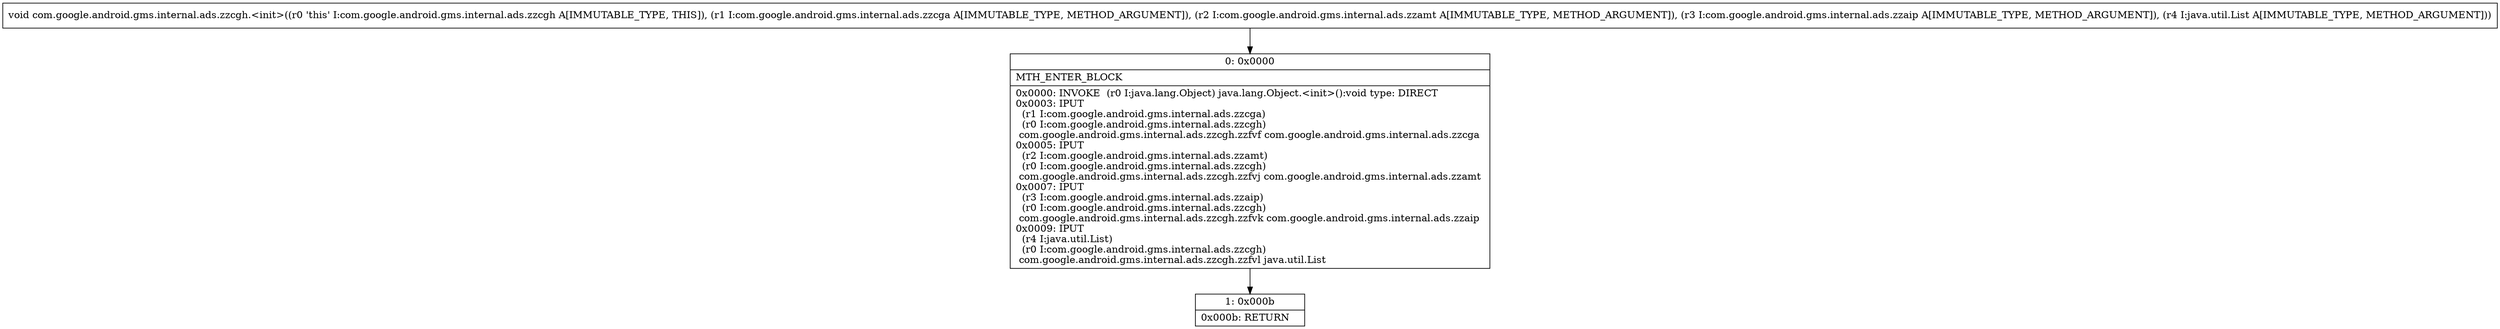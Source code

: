 digraph "CFG forcom.google.android.gms.internal.ads.zzcgh.\<init\>(Lcom\/google\/android\/gms\/internal\/ads\/zzcga;Lcom\/google\/android\/gms\/internal\/ads\/zzamt;Lcom\/google\/android\/gms\/internal\/ads\/zzaip;Ljava\/util\/List;)V" {
Node_0 [shape=record,label="{0\:\ 0x0000|MTH_ENTER_BLOCK\l|0x0000: INVOKE  (r0 I:java.lang.Object) java.lang.Object.\<init\>():void type: DIRECT \l0x0003: IPUT  \l  (r1 I:com.google.android.gms.internal.ads.zzcga)\l  (r0 I:com.google.android.gms.internal.ads.zzcgh)\l com.google.android.gms.internal.ads.zzcgh.zzfvf com.google.android.gms.internal.ads.zzcga \l0x0005: IPUT  \l  (r2 I:com.google.android.gms.internal.ads.zzamt)\l  (r0 I:com.google.android.gms.internal.ads.zzcgh)\l com.google.android.gms.internal.ads.zzcgh.zzfvj com.google.android.gms.internal.ads.zzamt \l0x0007: IPUT  \l  (r3 I:com.google.android.gms.internal.ads.zzaip)\l  (r0 I:com.google.android.gms.internal.ads.zzcgh)\l com.google.android.gms.internal.ads.zzcgh.zzfvk com.google.android.gms.internal.ads.zzaip \l0x0009: IPUT  \l  (r4 I:java.util.List)\l  (r0 I:com.google.android.gms.internal.ads.zzcgh)\l com.google.android.gms.internal.ads.zzcgh.zzfvl java.util.List \l}"];
Node_1 [shape=record,label="{1\:\ 0x000b|0x000b: RETURN   \l}"];
MethodNode[shape=record,label="{void com.google.android.gms.internal.ads.zzcgh.\<init\>((r0 'this' I:com.google.android.gms.internal.ads.zzcgh A[IMMUTABLE_TYPE, THIS]), (r1 I:com.google.android.gms.internal.ads.zzcga A[IMMUTABLE_TYPE, METHOD_ARGUMENT]), (r2 I:com.google.android.gms.internal.ads.zzamt A[IMMUTABLE_TYPE, METHOD_ARGUMENT]), (r3 I:com.google.android.gms.internal.ads.zzaip A[IMMUTABLE_TYPE, METHOD_ARGUMENT]), (r4 I:java.util.List A[IMMUTABLE_TYPE, METHOD_ARGUMENT])) }"];
MethodNode -> Node_0;
Node_0 -> Node_1;
}

